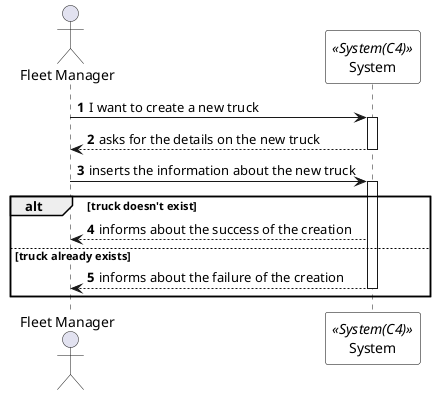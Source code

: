 @startuml createTruckSSD
autonumber

skinparam sequence {
ParticipantBorderColor black
ParticipantBackgroundColor white
}

actor "Fleet Manager" as manager
participant System as system <<System(C4)>>


manager -> system: I want to create a new truck
activate system

system --> manager: asks for the details on the new truck
deactivate system

manager -> system: inserts the information about the new truck
activate system

alt truck doesn't exist

system --> manager: informs about the success of the creation


else truck already exists

system --> manager: informs about the failure of the creation
deactivate system
end


deactivate manager

@enduml
